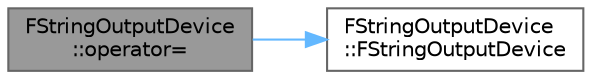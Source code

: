 digraph "FStringOutputDevice::operator="
{
 // INTERACTIVE_SVG=YES
 // LATEX_PDF_SIZE
  bgcolor="transparent";
  edge [fontname=Helvetica,fontsize=10,labelfontname=Helvetica,labelfontsize=10];
  node [fontname=Helvetica,fontsize=10,shape=box,height=0.2,width=0.4];
  rankdir="LR";
  Node1 [id="Node000001",label="FStringOutputDevice\l::operator=",height=0.2,width=0.4,color="gray40", fillcolor="grey60", style="filled", fontcolor="black",tooltip=" "];
  Node1 -> Node2 [id="edge1_Node000001_Node000002",color="steelblue1",style="solid",tooltip=" "];
  Node2 [id="Node000002",label="FStringOutputDevice\l::FStringOutputDevice",height=0.2,width=0.4,color="grey40", fillcolor="white", style="filled",URL="$d0/d71/classFStringOutputDevice.html#a5cb4526bf9a3f19e83f75a075602a96c",tooltip=" "];
}
